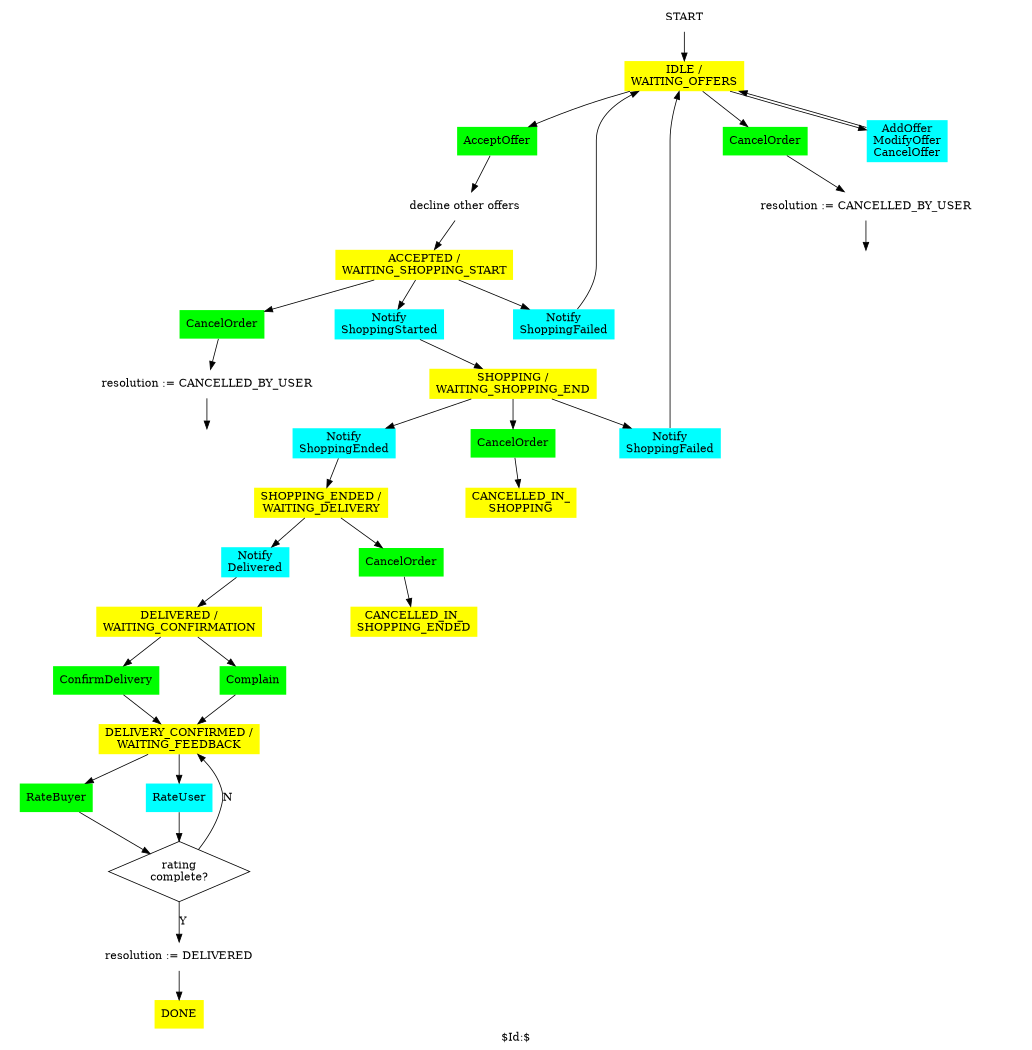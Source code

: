 # Order FSM.
#
# Copyright (C) 2019 Sergey Kolevatov
#
# This program is free software: you can redistribute it and/or modify
# it under the terms of the GNU General Public License as published by
# the Free Software Foundation, either version 3 of the License, or
# (at your option) any later version.
#
# This program is distributed in the hope that it will be useful,
# but WITHOUT ANY WARRANTY; without even the implied warranty of
# MERCHANTABILITY or FITNESS FOR A PARTICULAR PURPOSE. See the
# GNU General Public License for more details.
#
# You should have received a copy of the GNU General Public License
# along with this program. If not, see <http://www.gnu.org/licenses/>.
#
# SKV 19a31
#
# $Id:$
#
# execute: FL=Order; dot -l sdl.ps -Tps $FL.gv -o $FL.ps; ps2pdf $FL.ps $FL.pdf

digraph Order
{

label="$Id:$";

size="7,7";
ratio=fill;
splines=true;
node [peripheries=0 style=filled fillcolor=white]

######################################################
# states

START                           [ shape = sdl_start ]
WAITING_OFFERS                  [ label = "IDLE /\nWAITING_OFFERS"                shape = sdl_state fillcolor=yellow ]
ACCEPTED_WAITING_SHOPPING_START [ label = "ACCEPTED /\nWAITING_SHOPPING_START"    shape = sdl_state fillcolor=yellow ]
SHOPPING_WAITING_SHOPPING_END   [ label = "SHOPPING /\nWAITING_SHOPPING_END"      shape = sdl_state fillcolor=yellow ]
CANCELLED_IN_SHOPPING           [ label = "CANCELLED_IN_\nSHOPPING"               shape = sdl_state fillcolor=yellow ]
SHOPPING_ENDED_WAITING_DELIVERY [ label = "SHOPPING_ENDED /\nWAITING_DELIVERY"    shape = sdl_state fillcolor=yellow ]
CANCELLED_IN_SHOPPING_ENDED     [ label = "CANCELLED_IN_\nSHOPPING_ENDED"         shape = sdl_state fillcolor=yellow ]
DELIVERED_WAITING_CONFIRMATION  [ label = "DELIVERED /\nWAITING_CONFIRMATION"     shape = sdl_state fillcolor=yellow ]
DELIVERY_CONFIRMED_WAITING_FEEDBACK      [ label = "DELIVERY_CONFIRMED /\nWAITING_FEEDBACK"         shape = sdl_state fillcolor=yellow ]
DONE                            [ label = "DONE"                                  shape = sdl_state fillcolor=yellow ]

######################################################
# actions

WAITING_OFFERS__ACCEPT_OFFER            [ label="AcceptOffer"                       shape = sdl_input_from_left  fillcolor=green ]
WAITING_OFFERS__CALL_DECLINE_OTHER_OFFERS [ label="decline other offers"            shape = sdl_call ]
WAITING_OFFERS__CANCEL_ORDER            [ label="CancelOrder"                       shape = sdl_input_from_left  fillcolor=green ]
WAITING_OFFERS__RESOL_1                 [ label="resolution := CANCELLED_BY_USER"   shape = sdl_task ]
WAITING_OFFERS__ADD_OFFER               [ label="AddOffer\nModifyOffer\nCancelOffer" shape = sdl_input_from_right fillcolor=cyan ]
WAITING_OFFERS__END                     [ label = ""                                shape = sdl_stop  style=solid ]

ACCEPTED_WAITING_SHOPPING_START__SHOPPING_STARTED [ label="Notify\nShoppingStarted"           shape = sdl_input_from_right fillcolor=cyan ]
ACCEPTED_WAITING_SHOPPING_START__CANCEL_ORDER     [ label="CancelOrder"                       shape = sdl_input_from_left  fillcolor=green ]
ACCEPTED_WAITING_SHOPPING_START__RESOL_1          [ label="resolution := CANCELLED_BY_USER"   shape = sdl_task ]
ACCEPTED_WAITING_SHOPPING_START__SHOPPING_FAILED  [ label="Notify\nShoppingFailed"            shape = sdl_input_from_right fillcolor=cyan ]
ACCEPTED_WAITING_SHOPPING_START__END              [ label = ""                                shape = sdl_stop  style=solid ]

SHOPPING_WAITING_SHOPPING_END__SHOPPING_ENDED     [ label="Notify\nShoppingEnded"             shape = sdl_input_from_right fillcolor=cyan ]
SHOPPING_WAITING_SHOPPING_END__SHOPPING_FAILED    [ label="Notify\nShoppingFailed"            shape = sdl_input_from_right fillcolor=cyan ]
SHOPPING_WAITING_SHOPPING_END__CANCEL_ORDER       [ label="CancelOrder"                       shape = sdl_input_from_left  fillcolor=green ]

SHOPPING_ENDED_WAITING_DELIVERY__DELIVERED        [ label="Notify\nDelivered"                 shape = sdl_input_from_right fillcolor=cyan ]
SHOPPING_ENDED_WAITING_DELIVERY__CANCEL_ORDER     [ label="CancelOrder"                       shape = sdl_input_from_left  fillcolor=green ]

DELIVERED_WAITING_CONFIRMATION__CONFIRM           [ label="ConfirmDelivery"                   shape = sdl_input_from_left  fillcolor=green ]
DELIVERED_WAITING_CONFIRMATION__COMPLAIN          [ label="Complain"                          shape = sdl_input_from_left  fillcolor=green ]

DELIVERY_CONFIRMED_WAITING_FEEDBACK__RATE_BUYER    [ label="RateBuyer"                        shape = sdl_input_from_left  fillcolor=green ]
DELIVERY_CONFIRMED_WAITING_FEEDBACK__RATE_USER     [ label="RateUser"                         shape = sdl_input_from_right fillcolor=cyan ]
DELIVERY_CONFIRMED_WAITING_FEEDBACK__RATING_COMPLETE [ label="rating\ncomplete?"              shape = diamond peripheries=1]
DELIVERY_CONFIRMED_WAITING_FEEDBACK__RESOL_1         [ label="resolution := DELIVERED"        shape = sdl_task ]

######################################################
# transitions

START -> WAITING_OFFERS

WAITING_OFFERS -> WAITING_OFFERS__ACCEPT_OFFER   -> WAITING_OFFERS__CALL_DECLINE_OTHER_OFFERS -> ACCEPTED_WAITING_SHOPPING_START
WAITING_OFFERS -> WAITING_OFFERS__CANCEL_ORDER   -> WAITING_OFFERS__RESOL_1 -> WAITING_OFFERS__END
WAITING_OFFERS -> WAITING_OFFERS__ADD_OFFER      -> WAITING_OFFERS

ACCEPTED_WAITING_SHOPPING_START -> ACCEPTED_WAITING_SHOPPING_START__SHOPPING_STARTED -> SHOPPING_WAITING_SHOPPING_END
ACCEPTED_WAITING_SHOPPING_START -> ACCEPTED_WAITING_SHOPPING_START__CANCEL_ORDER     -> ACCEPTED_WAITING_SHOPPING_START__RESOL_1 -> ACCEPTED_WAITING_SHOPPING_START__END
ACCEPTED_WAITING_SHOPPING_START -> ACCEPTED_WAITING_SHOPPING_START__SHOPPING_FAILED      -> WAITING_OFFERS

SHOPPING_WAITING_SHOPPING_END -> SHOPPING_WAITING_SHOPPING_END__SHOPPING_ENDED  -> SHOPPING_ENDED_WAITING_DELIVERY
SHOPPING_WAITING_SHOPPING_END -> SHOPPING_WAITING_SHOPPING_END__SHOPPING_FAILED -> WAITING_OFFERS
SHOPPING_WAITING_SHOPPING_END -> SHOPPING_WAITING_SHOPPING_END__CANCEL_ORDER    -> CANCELLED_IN_SHOPPING

SHOPPING_ENDED_WAITING_DELIVERY -> SHOPPING_ENDED_WAITING_DELIVERY__DELIVERED      -> DELIVERED_WAITING_CONFIRMATION
SHOPPING_ENDED_WAITING_DELIVERY -> SHOPPING_ENDED_WAITING_DELIVERY__CANCEL_ORDER   -> CANCELLED_IN_SHOPPING_ENDED

DELIVERED_WAITING_CONFIRMATION -> DELIVERED_WAITING_CONFIRMATION__CONFIRM  -> DELIVERY_CONFIRMED_WAITING_FEEDBACK
DELIVERED_WAITING_CONFIRMATION -> DELIVERED_WAITING_CONFIRMATION__COMPLAIN -> DELIVERY_CONFIRMED_WAITING_FEEDBACK

DELIVERY_CONFIRMED_WAITING_FEEDBACK -> DELIVERY_CONFIRMED_WAITING_FEEDBACK__RATE_BUYER -> DELIVERY_CONFIRMED_WAITING_FEEDBACK__RATING_COMPLETE
DELIVERY_CONFIRMED_WAITING_FEEDBACK -> DELIVERY_CONFIRMED_WAITING_FEEDBACK__RATE_USER  -> DELIVERY_CONFIRMED_WAITING_FEEDBACK__RATING_COMPLETE
                                                                                          DELIVERY_CONFIRMED_WAITING_FEEDBACK__RATING_COMPLETE -> DELIVERY_CONFIRMED_WAITING_FEEDBACK__RESOL_1 [ label="Y" ]
                                                                                                                                                  DELIVERY_CONFIRMED_WAITING_FEEDBACK__RESOL_1 -> DONE
                                                                                          DELIVERY_CONFIRMED_WAITING_FEEDBACK__RATING_COMPLETE -> DELIVERY_CONFIRMED_WAITING_FEEDBACK          [ label="N" ]

}
